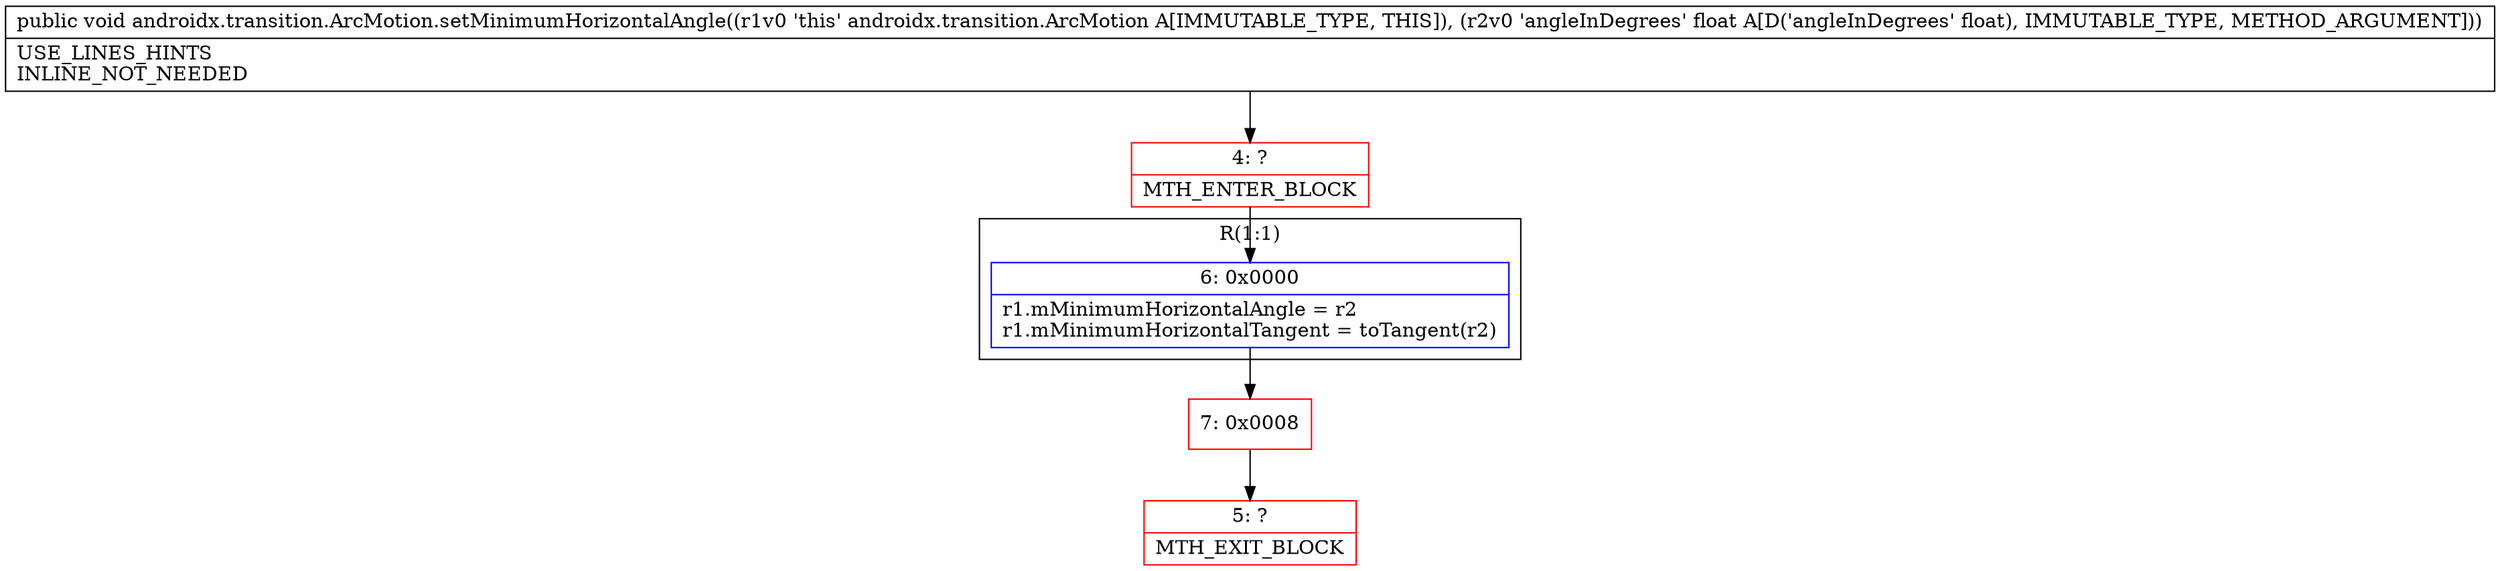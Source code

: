 digraph "CFG forandroidx.transition.ArcMotion.setMinimumHorizontalAngle(F)V" {
subgraph cluster_Region_1810465021 {
label = "R(1:1)";
node [shape=record,color=blue];
Node_6 [shape=record,label="{6\:\ 0x0000|r1.mMinimumHorizontalAngle = r2\lr1.mMinimumHorizontalTangent = toTangent(r2)\l}"];
}
Node_4 [shape=record,color=red,label="{4\:\ ?|MTH_ENTER_BLOCK\l}"];
Node_7 [shape=record,color=red,label="{7\:\ 0x0008}"];
Node_5 [shape=record,color=red,label="{5\:\ ?|MTH_EXIT_BLOCK\l}"];
MethodNode[shape=record,label="{public void androidx.transition.ArcMotion.setMinimumHorizontalAngle((r1v0 'this' androidx.transition.ArcMotion A[IMMUTABLE_TYPE, THIS]), (r2v0 'angleInDegrees' float A[D('angleInDegrees' float), IMMUTABLE_TYPE, METHOD_ARGUMENT]))  | USE_LINES_HINTS\lINLINE_NOT_NEEDED\l}"];
MethodNode -> Node_4;Node_6 -> Node_7;
Node_4 -> Node_6;
Node_7 -> Node_5;
}

